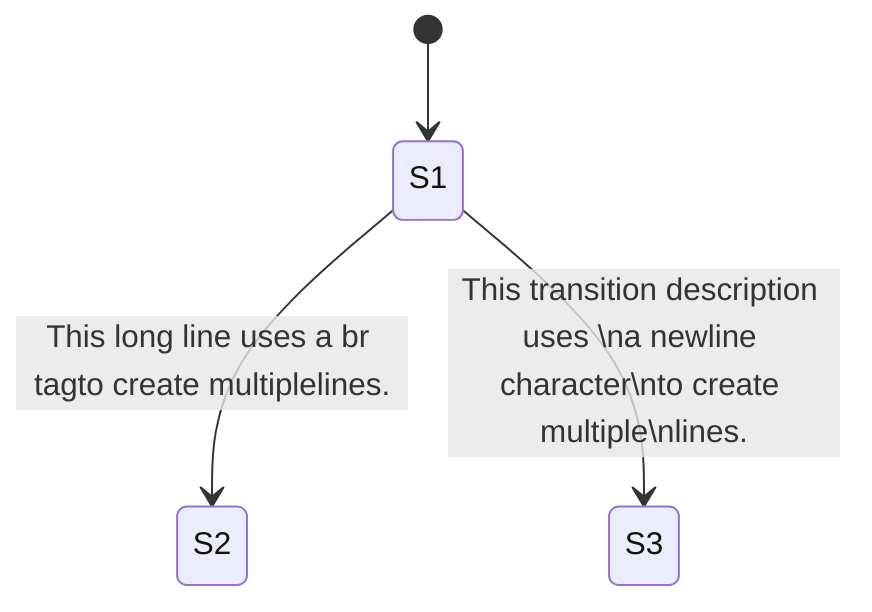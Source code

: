stateDiagram-v2
      [*] --> S1
      S1 --> S2: This long line uses a br tagto create multiplelines.
      S1 --> S3: This transition description uses \na newline character\nto create multiple\nlines.